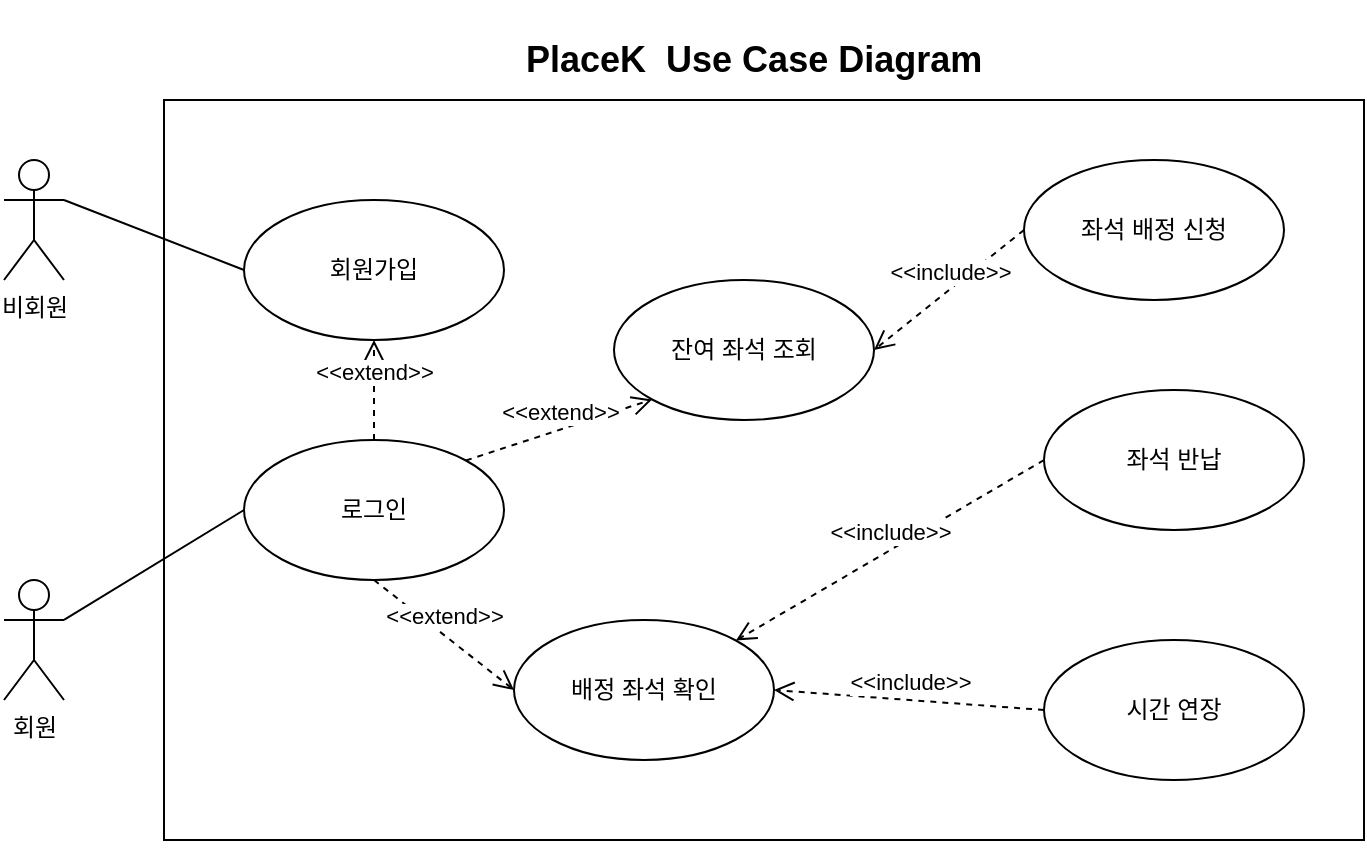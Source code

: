 <mxfile version="24.1.0" type="github">
  <diagram name="페이지-1" id="iFx8h8ma6f4BTEdZsqtg">
    <mxGraphModel dx="1013" dy="448" grid="1" gridSize="10" guides="1" tooltips="1" connect="1" arrows="1" fold="1" page="1" pageScale="1" pageWidth="827" pageHeight="1169" math="0" shadow="0">
      <root>
        <mxCell id="0" />
        <mxCell id="1" parent="0" />
        <mxCell id="CukgdzhEUlSxdz00AIdq-14" value="" style="rounded=0;whiteSpace=wrap;html=1;" vertex="1" parent="1">
          <mxGeometry x="160" y="140" width="600" height="370" as="geometry" />
        </mxCell>
        <mxCell id="CukgdzhEUlSxdz00AIdq-2" value="회원" style="shape=umlActor;verticalLabelPosition=bottom;verticalAlign=top;html=1;" vertex="1" parent="1">
          <mxGeometry x="80" y="380" width="30" height="60" as="geometry" />
        </mxCell>
        <mxCell id="CukgdzhEUlSxdz00AIdq-8" value="비회원" style="shape=umlActor;verticalLabelPosition=bottom;verticalAlign=top;html=1;" vertex="1" parent="1">
          <mxGeometry x="80" y="170" width="30" height="60" as="geometry" />
        </mxCell>
        <mxCell id="CukgdzhEUlSxdz00AIdq-16" value="&lt;b&gt;&lt;font style=&quot;font-size: 18px;&quot;&gt;PlaceK&amp;nbsp; Use Case Diagram&lt;/font&gt;&lt;/b&gt;" style="text;strokeColor=none;fillColor=none;align=left;verticalAlign=middle;spacingLeft=4;spacingRight=4;overflow=hidden;points=[[0,0.5],[1,0.5]];portConstraint=eastwest;rotatable=0;whiteSpace=wrap;html=1;" vertex="1" parent="1">
          <mxGeometry x="335" y="90" width="245" height="60" as="geometry" />
        </mxCell>
        <mxCell id="CukgdzhEUlSxdz00AIdq-18" value="로그인" style="ellipse;whiteSpace=wrap;html=1;" vertex="1" parent="1">
          <mxGeometry x="200" y="310" width="130" height="70" as="geometry" />
        </mxCell>
        <mxCell id="CukgdzhEUlSxdz00AIdq-24" value="" style="endArrow=none;html=1;rounded=0;exitX=1;exitY=0.333;exitDx=0;exitDy=0;exitPerimeter=0;entryX=0;entryY=0.5;entryDx=0;entryDy=0;" edge="1" parent="1" source="CukgdzhEUlSxdz00AIdq-2" target="CukgdzhEUlSxdz00AIdq-18">
          <mxGeometry width="50" height="50" relative="1" as="geometry">
            <mxPoint x="410" y="460" as="sourcePoint" />
            <mxPoint x="460" y="410" as="targetPoint" />
          </mxGeometry>
        </mxCell>
        <mxCell id="CukgdzhEUlSxdz00AIdq-25" value="회원가입" style="ellipse;whiteSpace=wrap;html=1;" vertex="1" parent="1">
          <mxGeometry x="200" y="190" width="130" height="70" as="geometry" />
        </mxCell>
        <mxCell id="CukgdzhEUlSxdz00AIdq-27" value="" style="endArrow=none;html=1;rounded=0;exitX=1;exitY=0.333;exitDx=0;exitDy=0;exitPerimeter=0;entryX=0;entryY=0.5;entryDx=0;entryDy=0;" edge="1" parent="1" source="CukgdzhEUlSxdz00AIdq-8" target="CukgdzhEUlSxdz00AIdq-25">
          <mxGeometry width="50" height="50" relative="1" as="geometry">
            <mxPoint x="410" y="460" as="sourcePoint" />
            <mxPoint x="460" y="410" as="targetPoint" />
          </mxGeometry>
        </mxCell>
        <mxCell id="CukgdzhEUlSxdz00AIdq-28" value="잔여 좌석 조회" style="ellipse;whiteSpace=wrap;html=1;" vertex="1" parent="1">
          <mxGeometry x="385" y="230" width="130" height="70" as="geometry" />
        </mxCell>
        <mxCell id="CukgdzhEUlSxdz00AIdq-29" value="배정 좌석 확인" style="ellipse;whiteSpace=wrap;html=1;" vertex="1" parent="1">
          <mxGeometry x="335" y="400" width="130" height="70" as="geometry" />
        </mxCell>
        <mxCell id="CukgdzhEUlSxdz00AIdq-30" value="좌석 반납" style="ellipse;whiteSpace=wrap;html=1;" vertex="1" parent="1">
          <mxGeometry x="600" y="285" width="130" height="70" as="geometry" />
        </mxCell>
        <mxCell id="CukgdzhEUlSxdz00AIdq-31" value="시간 연장" style="ellipse;whiteSpace=wrap;html=1;" vertex="1" parent="1">
          <mxGeometry x="600" y="410" width="130" height="70" as="geometry" />
        </mxCell>
        <mxCell id="CukgdzhEUlSxdz00AIdq-32" value="좌석 배정 신청" style="ellipse;whiteSpace=wrap;html=1;" vertex="1" parent="1">
          <mxGeometry x="590" y="170" width="130" height="70" as="geometry" />
        </mxCell>
        <mxCell id="CukgdzhEUlSxdz00AIdq-34" style="edgeStyle=orthogonalEdgeStyle;rounded=0;orthogonalLoop=1;jettySize=auto;html=1;exitX=0.5;exitY=1;exitDx=0;exitDy=0;" edge="1" parent="1" source="CukgdzhEUlSxdz00AIdq-14" target="CukgdzhEUlSxdz00AIdq-14">
          <mxGeometry relative="1" as="geometry" />
        </mxCell>
        <mxCell id="CukgdzhEUlSxdz00AIdq-36" value="&amp;lt;&amp;lt;extend&amp;gt;&amp;gt;" style="html=1;verticalAlign=bottom;endArrow=open;dashed=1;endSize=8;curved=0;rounded=0;exitX=0.5;exitY=1;exitDx=0;exitDy=0;entryX=0;entryY=0.5;entryDx=0;entryDy=0;" edge="1" parent="1" source="CukgdzhEUlSxdz00AIdq-18" target="CukgdzhEUlSxdz00AIdq-29">
          <mxGeometry relative="1" as="geometry">
            <mxPoint x="710" y="583" as="sourcePoint" />
            <mxPoint x="450" y="583" as="targetPoint" />
            <mxPoint as="offset" />
          </mxGeometry>
        </mxCell>
        <mxCell id="CukgdzhEUlSxdz00AIdq-39" value="&amp;lt;&amp;lt;include&amp;gt;&amp;gt;" style="html=1;verticalAlign=bottom;endArrow=open;dashed=1;endSize=8;curved=0;rounded=0;exitX=0;exitY=0.5;exitDx=0;exitDy=0;entryX=1;entryY=0;entryDx=0;entryDy=0;" edge="1" parent="1" source="CukgdzhEUlSxdz00AIdq-30" target="CukgdzhEUlSxdz00AIdq-29">
          <mxGeometry relative="1" as="geometry">
            <mxPoint x="620" y="410" as="sourcePoint" />
            <mxPoint x="480" y="410" as="targetPoint" />
            <mxPoint as="offset" />
          </mxGeometry>
        </mxCell>
        <mxCell id="CukgdzhEUlSxdz00AIdq-40" value="&amp;lt;&amp;lt;include&amp;gt;&amp;gt;" style="html=1;verticalAlign=bottom;endArrow=open;dashed=1;endSize=8;curved=0;rounded=0;exitX=0;exitY=0.5;exitDx=0;exitDy=0;entryX=1;entryY=0.5;entryDx=0;entryDy=0;" edge="1" parent="1" source="CukgdzhEUlSxdz00AIdq-31" target="CukgdzhEUlSxdz00AIdq-29">
          <mxGeometry relative="1" as="geometry">
            <mxPoint x="610" y="365" as="sourcePoint" />
            <mxPoint x="481" y="420" as="targetPoint" />
            <mxPoint as="offset" />
          </mxGeometry>
        </mxCell>
        <mxCell id="CukgdzhEUlSxdz00AIdq-41" value="&amp;lt;&amp;lt;extend&amp;gt;&amp;gt;" style="html=1;verticalAlign=bottom;endArrow=open;dashed=1;endSize=8;curved=0;rounded=0;exitX=0.5;exitY=0;exitDx=0;exitDy=0;" edge="1" parent="1" source="CukgdzhEUlSxdz00AIdq-18" target="CukgdzhEUlSxdz00AIdq-25">
          <mxGeometry relative="1" as="geometry">
            <mxPoint x="275" y="390" as="sourcePoint" />
            <mxPoint x="345" y="445" as="targetPoint" />
            <mxPoint as="offset" />
          </mxGeometry>
        </mxCell>
        <mxCell id="CukgdzhEUlSxdz00AIdq-42" value="&amp;lt;&amp;lt;extend&amp;gt;&amp;gt;" style="html=1;verticalAlign=bottom;endArrow=open;dashed=1;endSize=8;curved=0;rounded=0;exitX=1;exitY=0;exitDx=0;exitDy=0;entryX=0;entryY=1;entryDx=0;entryDy=0;" edge="1" parent="1" source="CukgdzhEUlSxdz00AIdq-18" target="CukgdzhEUlSxdz00AIdq-28">
          <mxGeometry relative="1" as="geometry">
            <mxPoint x="285" y="400" as="sourcePoint" />
            <mxPoint x="355" y="455" as="targetPoint" />
            <mxPoint as="offset" />
          </mxGeometry>
        </mxCell>
        <mxCell id="CukgdzhEUlSxdz00AIdq-43" value="&amp;lt;&amp;lt;include&amp;gt;&amp;gt;" style="html=1;verticalAlign=bottom;endArrow=open;dashed=1;endSize=8;curved=0;rounded=0;exitX=0;exitY=0.5;exitDx=0;exitDy=0;entryX=1;entryY=0.5;entryDx=0;entryDy=0;" edge="1" parent="1" source="CukgdzhEUlSxdz00AIdq-32" target="CukgdzhEUlSxdz00AIdq-28">
          <mxGeometry relative="1" as="geometry">
            <mxPoint x="568" y="245" as="sourcePoint" />
            <mxPoint x="414" y="300" as="targetPoint" />
            <mxPoint as="offset" />
          </mxGeometry>
        </mxCell>
      </root>
    </mxGraphModel>
  </diagram>
</mxfile>
